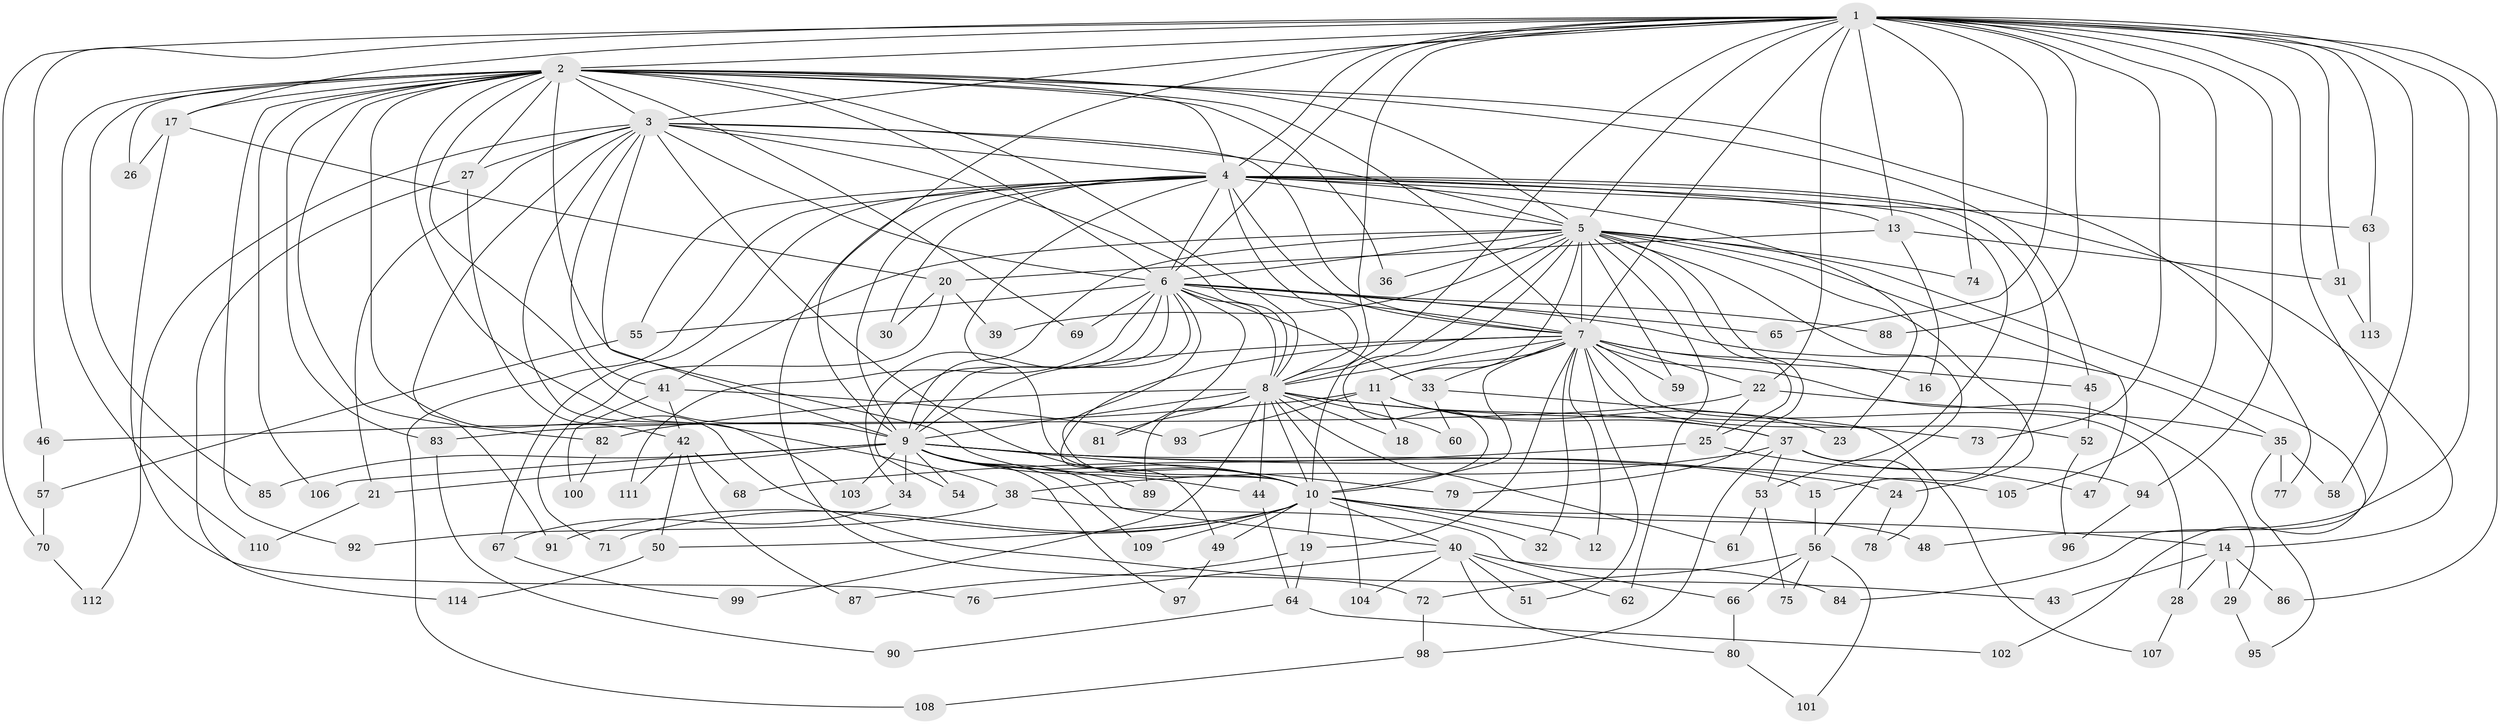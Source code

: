 // coarse degree distribution, {20: 0.0375, 22: 0.0125, 3: 0.2875, 5: 0.0625, 4: 0.0875, 7: 0.025, 2: 0.3625, 8: 0.0125, 25: 0.0125, 6: 0.0375, 17: 0.025, 19: 0.0125, 14: 0.0125, 18: 0.0125}
// Generated by graph-tools (version 1.1) at 2025/36/03/04/25 23:36:19]
// undirected, 114 vertices, 253 edges
graph export_dot {
  node [color=gray90,style=filled];
  1;
  2;
  3;
  4;
  5;
  6;
  7;
  8;
  9;
  10;
  11;
  12;
  13;
  14;
  15;
  16;
  17;
  18;
  19;
  20;
  21;
  22;
  23;
  24;
  25;
  26;
  27;
  28;
  29;
  30;
  31;
  32;
  33;
  34;
  35;
  36;
  37;
  38;
  39;
  40;
  41;
  42;
  43;
  44;
  45;
  46;
  47;
  48;
  49;
  50;
  51;
  52;
  53;
  54;
  55;
  56;
  57;
  58;
  59;
  60;
  61;
  62;
  63;
  64;
  65;
  66;
  67;
  68;
  69;
  70;
  71;
  72;
  73;
  74;
  75;
  76;
  77;
  78;
  79;
  80;
  81;
  82;
  83;
  84;
  85;
  86;
  87;
  88;
  89;
  90;
  91;
  92;
  93;
  94;
  95;
  96;
  97;
  98;
  99;
  100;
  101;
  102;
  103;
  104;
  105;
  106;
  107;
  108;
  109;
  110;
  111;
  112;
  113;
  114;
  1 -- 2;
  1 -- 3;
  1 -- 4;
  1 -- 5;
  1 -- 6;
  1 -- 7;
  1 -- 8;
  1 -- 9;
  1 -- 10;
  1 -- 13;
  1 -- 17;
  1 -- 22;
  1 -- 31;
  1 -- 46;
  1 -- 48;
  1 -- 58;
  1 -- 63;
  1 -- 65;
  1 -- 70;
  1 -- 73;
  1 -- 74;
  1 -- 84;
  1 -- 86;
  1 -- 88;
  1 -- 94;
  1 -- 105;
  2 -- 3;
  2 -- 4;
  2 -- 5;
  2 -- 6;
  2 -- 7;
  2 -- 8;
  2 -- 9;
  2 -- 10;
  2 -- 17;
  2 -- 26;
  2 -- 27;
  2 -- 36;
  2 -- 38;
  2 -- 42;
  2 -- 45;
  2 -- 69;
  2 -- 77;
  2 -- 82;
  2 -- 83;
  2 -- 85;
  2 -- 92;
  2 -- 106;
  2 -- 110;
  3 -- 4;
  3 -- 5;
  3 -- 6;
  3 -- 7;
  3 -- 8;
  3 -- 9;
  3 -- 10;
  3 -- 21;
  3 -- 27;
  3 -- 41;
  3 -- 91;
  3 -- 103;
  3 -- 112;
  4 -- 5;
  4 -- 6;
  4 -- 7;
  4 -- 8;
  4 -- 9;
  4 -- 10;
  4 -- 13;
  4 -- 14;
  4 -- 15;
  4 -- 23;
  4 -- 30;
  4 -- 53;
  4 -- 55;
  4 -- 63;
  4 -- 67;
  4 -- 72;
  4 -- 108;
  5 -- 6;
  5 -- 7;
  5 -- 8;
  5 -- 9;
  5 -- 10;
  5 -- 11;
  5 -- 24;
  5 -- 25;
  5 -- 36;
  5 -- 39;
  5 -- 41;
  5 -- 47;
  5 -- 56;
  5 -- 59;
  5 -- 62;
  5 -- 74;
  5 -- 79;
  5 -- 102;
  6 -- 7;
  6 -- 8;
  6 -- 9;
  6 -- 10;
  6 -- 33;
  6 -- 34;
  6 -- 35;
  6 -- 54;
  6 -- 55;
  6 -- 65;
  6 -- 69;
  6 -- 81;
  6 -- 88;
  6 -- 111;
  7 -- 8;
  7 -- 9;
  7 -- 10;
  7 -- 11;
  7 -- 12;
  7 -- 16;
  7 -- 19;
  7 -- 22;
  7 -- 28;
  7 -- 29;
  7 -- 32;
  7 -- 33;
  7 -- 45;
  7 -- 49;
  7 -- 51;
  7 -- 52;
  7 -- 59;
  8 -- 9;
  8 -- 10;
  8 -- 18;
  8 -- 37;
  8 -- 44;
  8 -- 60;
  8 -- 61;
  8 -- 73;
  8 -- 81;
  8 -- 82;
  8 -- 89;
  8 -- 99;
  8 -- 104;
  9 -- 10;
  9 -- 15;
  9 -- 21;
  9 -- 24;
  9 -- 34;
  9 -- 40;
  9 -- 44;
  9 -- 54;
  9 -- 79;
  9 -- 85;
  9 -- 89;
  9 -- 97;
  9 -- 103;
  9 -- 105;
  9 -- 106;
  9 -- 109;
  10 -- 12;
  10 -- 14;
  10 -- 19;
  10 -- 32;
  10 -- 40;
  10 -- 48;
  10 -- 49;
  10 -- 50;
  10 -- 71;
  10 -- 91;
  10 -- 109;
  11 -- 18;
  11 -- 23;
  11 -- 37;
  11 -- 46;
  11 -- 93;
  13 -- 16;
  13 -- 20;
  13 -- 31;
  14 -- 28;
  14 -- 29;
  14 -- 43;
  14 -- 86;
  15 -- 56;
  17 -- 20;
  17 -- 26;
  17 -- 76;
  19 -- 64;
  19 -- 87;
  20 -- 30;
  20 -- 39;
  20 -- 71;
  21 -- 110;
  22 -- 25;
  22 -- 35;
  22 -- 83;
  24 -- 78;
  25 -- 47;
  25 -- 68;
  27 -- 43;
  27 -- 114;
  28 -- 107;
  29 -- 95;
  31 -- 113;
  33 -- 60;
  33 -- 107;
  34 -- 67;
  35 -- 58;
  35 -- 77;
  35 -- 95;
  37 -- 38;
  37 -- 53;
  37 -- 78;
  37 -- 94;
  37 -- 98;
  38 -- 66;
  38 -- 92;
  40 -- 51;
  40 -- 62;
  40 -- 76;
  40 -- 80;
  40 -- 84;
  40 -- 104;
  41 -- 42;
  41 -- 93;
  41 -- 100;
  42 -- 50;
  42 -- 68;
  42 -- 87;
  42 -- 111;
  44 -- 64;
  45 -- 52;
  46 -- 57;
  49 -- 97;
  50 -- 114;
  52 -- 96;
  53 -- 61;
  53 -- 75;
  55 -- 57;
  56 -- 66;
  56 -- 72;
  56 -- 75;
  56 -- 101;
  57 -- 70;
  63 -- 113;
  64 -- 90;
  64 -- 102;
  66 -- 80;
  67 -- 99;
  70 -- 112;
  72 -- 98;
  80 -- 101;
  82 -- 100;
  83 -- 90;
  94 -- 96;
  98 -- 108;
}
